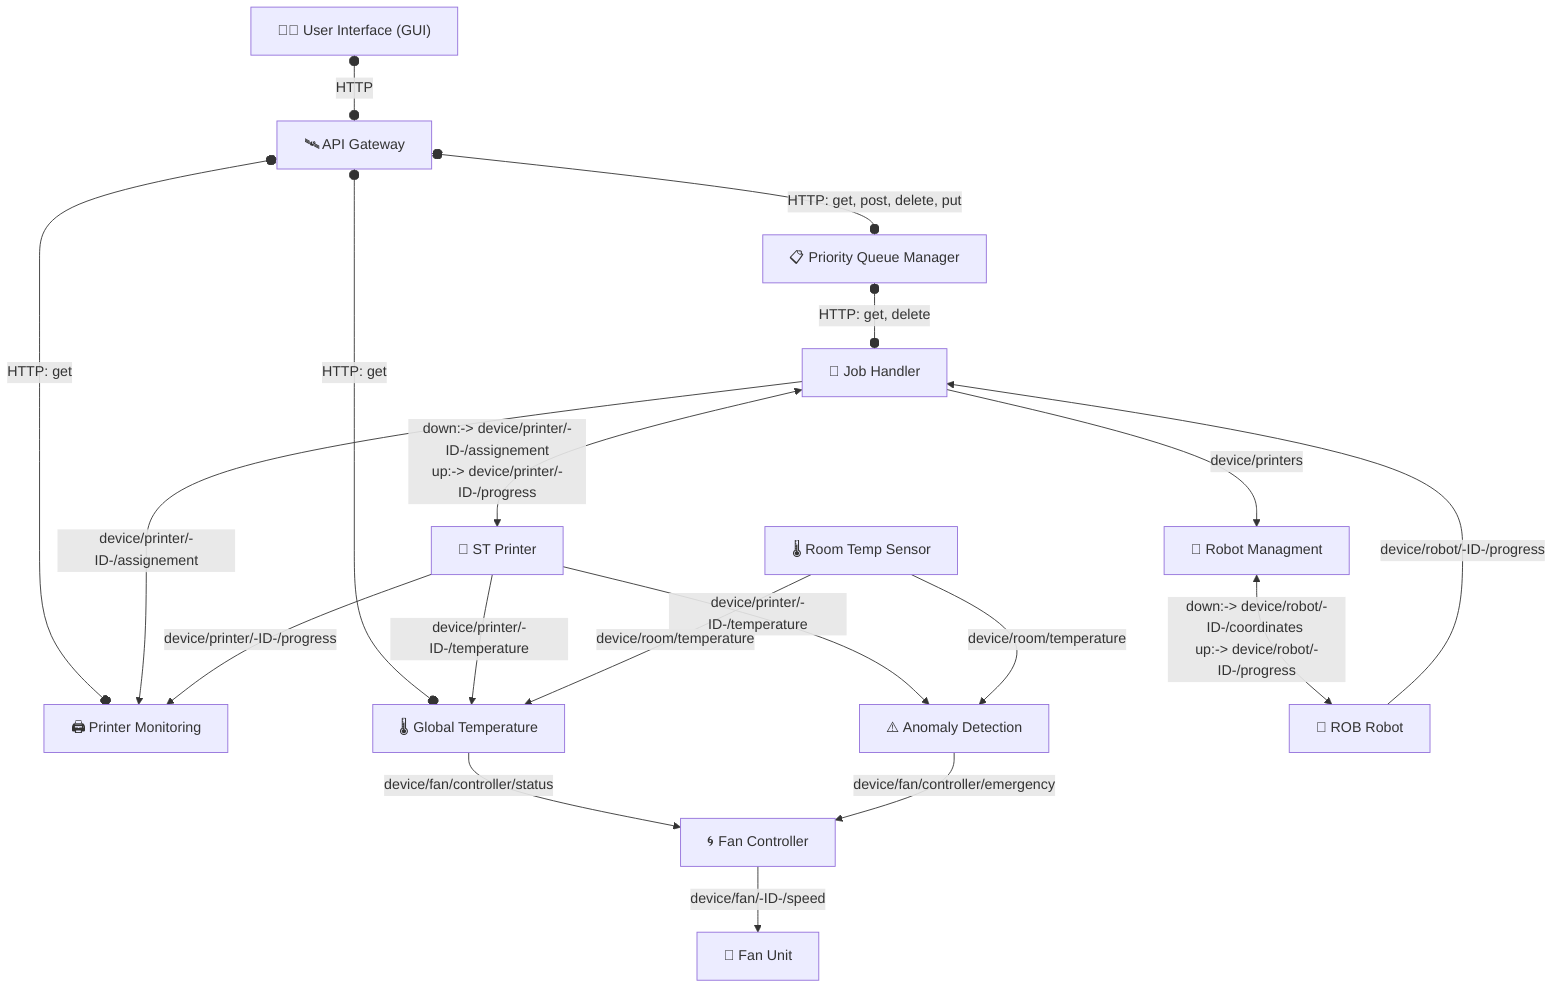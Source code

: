 flowchart TB

%% User Interaction Layer
GUI["🧑‍💻 User Interface (GUI)"]

%% HTTP Communication Layer
APIGW["🛰 API Gateway"]
QueueMgr["📋 Priority Queue Manager"]
PrinterMon["🖨 Printer Monitoring"]
TempGlobal["🌡 Global Temperature"]

%% MQTT Communication Layer
JobHandler["🧠 Job Handler"]
ST["🧱 ST Printer"]
Planning["🧭 Robot Managment"]
Anomaly["⚠️ Anomaly Detection"]
FanCtrl["🌀 Fan Controller"]

%% Device Layer (emoji-enhanced)
Robot["🤖 ROB Robot"]
Fan["💨 Fan Unit"]
TempSensor["🌡 Room Temp Sensor"]

%% Data Flow 
GUI o--o|HTTP| APIGW
APIGW o--o|HTTP: get, post, delete, put| QueueMgr
APIGW o--o|HTTP: get| TempGlobal
APIGW o--o|HTTP: get| PrinterMon

QueueMgr o--o|HTTP: get, delete| JobHandler

JobHandler -->|device/printers| Planning
JobHandler -->|device/printer/-ID-/assignement| PrinterMon
JobHandler <-->|down:-> device/printer/-ID-/assignement
up:-> device/printer/-ID-/progress | ST

ST -->|device/printer/-ID-/temperature| TempGlobal 
ST -->|device/printer/-ID-/progress| PrinterMon
ST -->|device/printer/-ID-/temperature| Anomaly

Planning <-->|down:-> device/robot/-ID-/coordinates 
up:-> device/robot/-ID-/progress| Robot
Robot -->|device/robot/-ID-/progress| JobHandler 

TempGlobal -->|device/fan/controller/status| FanCtrl
FanCtrl -->|device/fan/-ID-/speed| Fan
Anomaly -->|device/fan/controller/emergency| FanCtrl

TempSensor -->|device/room/temperature| TempGlobal
TempSensor -->|device/room/temperature| Anomaly